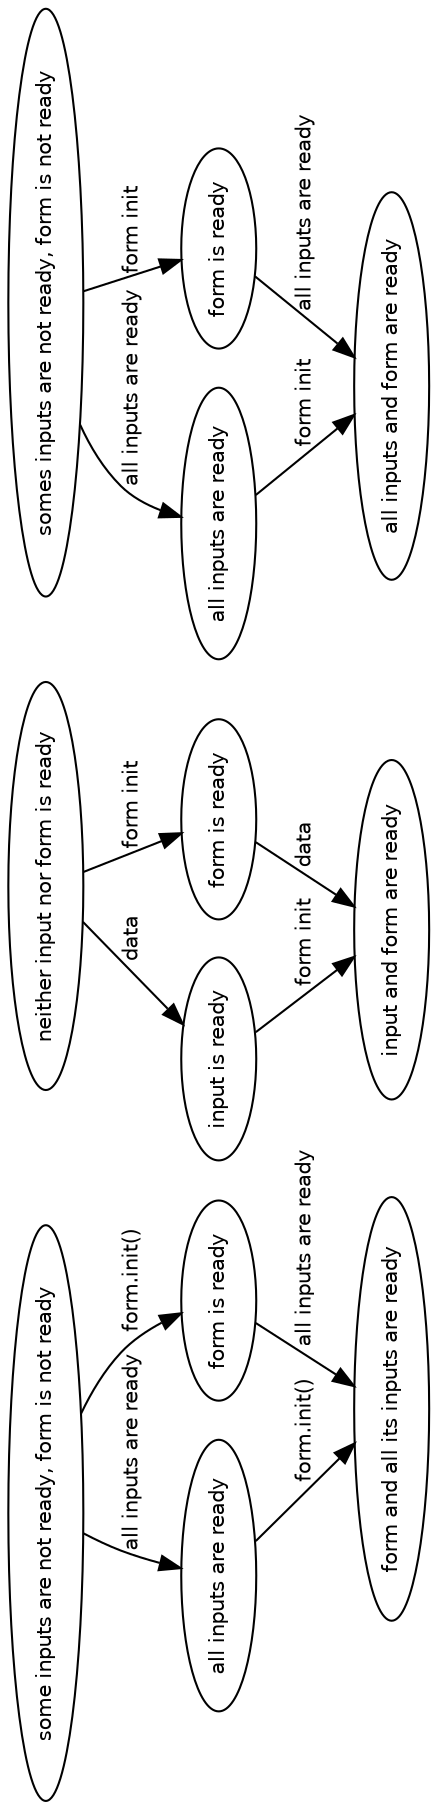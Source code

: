 // dot -Tps -O form_lifecycle.dot

digraph form_lifecycle
{
    orientation=landscape;
    node[fontname="Helvetica", fontsize=10];
    edge[fontname="Helvetica", fontsize=10];
    rankdir=TB;

    A [label="some inputs are not ready, form is not ready"];
    B [label="all inputs are ready"];
    C [label="form is ready"];
    D [label="form and all its inputs are ready"];

    A -> B [label="all inputs are ready"];
    A -> C [label="form.init()"];
    B -> D [label="form.init()"];
    C -> D [label="all inputs are ready"];

    E [label="neither input nor form is ready"];
    F [label="input is ready"];
    G [label="form is ready"];
    H [label="input and form are ready"];

    E -> F [label="data"];
    E -> G [label="form init"];
    F -> H [label="form init"];
    G -> H [label="data"];

    I [label="somes inputs are not ready, form is not ready"];
    J [label="all inputs are ready"];
    K [label="form is ready"];
    L [label="all inputs and form are ready"];

    I -> J [label="all inputs are ready"];
    I -> K [label="form init"];
    J -> L [label="form init"];
    K -> L [label="all inputs are ready"];

}

